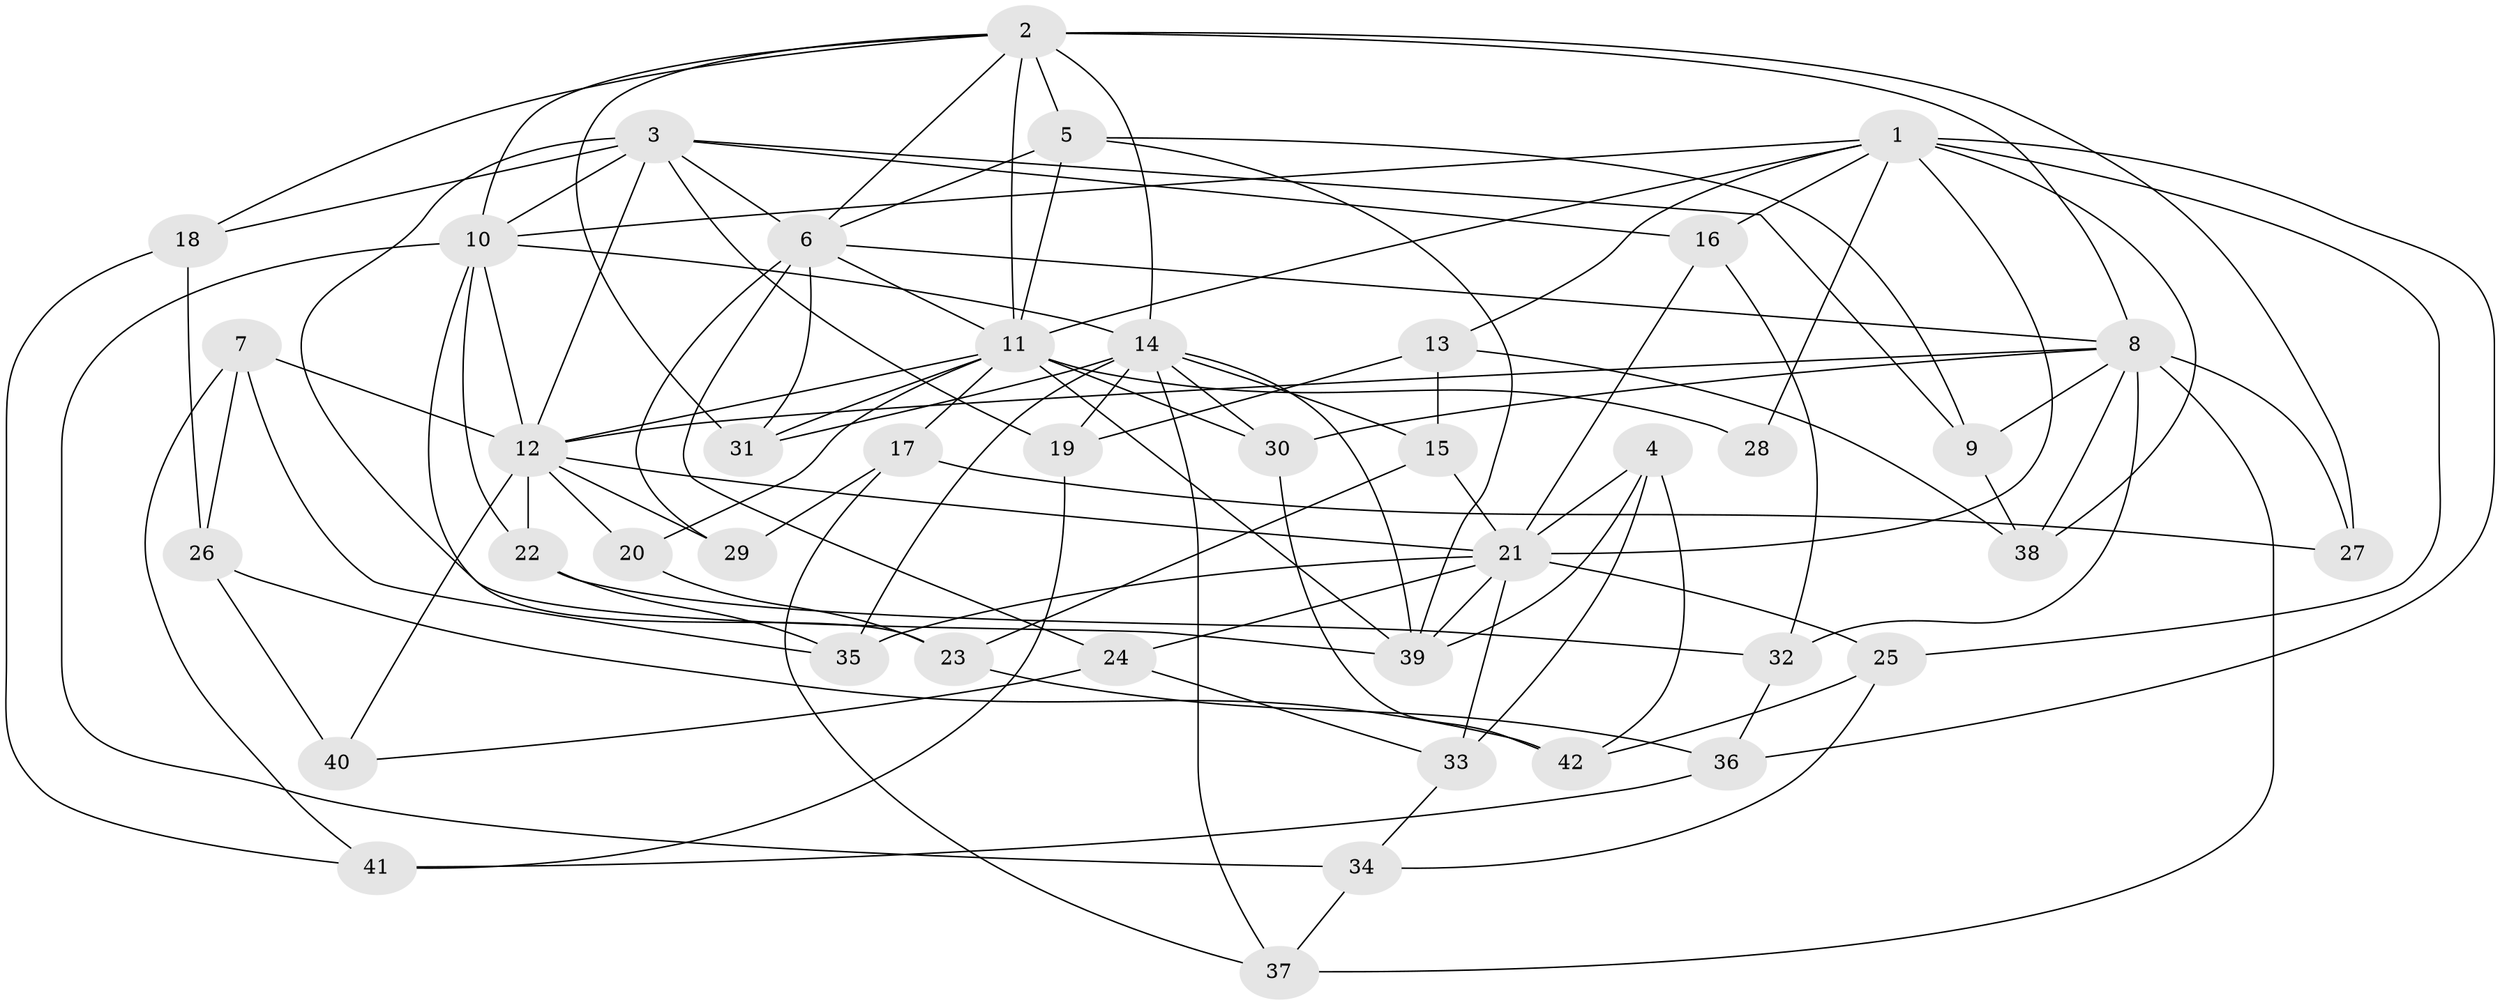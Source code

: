 // original degree distribution, {4: 1.0}
// Generated by graph-tools (version 1.1) at 2025/38/03/09/25 02:38:03]
// undirected, 42 vertices, 108 edges
graph export_dot {
graph [start="1"]
  node [color=gray90,style=filled];
  1;
  2;
  3;
  4;
  5;
  6;
  7;
  8;
  9;
  10;
  11;
  12;
  13;
  14;
  15;
  16;
  17;
  18;
  19;
  20;
  21;
  22;
  23;
  24;
  25;
  26;
  27;
  28;
  29;
  30;
  31;
  32;
  33;
  34;
  35;
  36;
  37;
  38;
  39;
  40;
  41;
  42;
  1 -- 10 [weight=1.0];
  1 -- 11 [weight=2.0];
  1 -- 13 [weight=1.0];
  1 -- 16 [weight=1.0];
  1 -- 21 [weight=1.0];
  1 -- 25 [weight=1.0];
  1 -- 28 [weight=3.0];
  1 -- 36 [weight=1.0];
  1 -- 38 [weight=1.0];
  2 -- 5 [weight=1.0];
  2 -- 6 [weight=1.0];
  2 -- 8 [weight=1.0];
  2 -- 10 [weight=1.0];
  2 -- 11 [weight=1.0];
  2 -- 14 [weight=2.0];
  2 -- 18 [weight=1.0];
  2 -- 27 [weight=1.0];
  2 -- 31 [weight=1.0];
  3 -- 6 [weight=2.0];
  3 -- 9 [weight=1.0];
  3 -- 10 [weight=1.0];
  3 -- 12 [weight=1.0];
  3 -- 16 [weight=1.0];
  3 -- 18 [weight=1.0];
  3 -- 19 [weight=1.0];
  3 -- 39 [weight=2.0];
  4 -- 21 [weight=1.0];
  4 -- 33 [weight=1.0];
  4 -- 39 [weight=1.0];
  4 -- 42 [weight=1.0];
  5 -- 6 [weight=1.0];
  5 -- 9 [weight=1.0];
  5 -- 11 [weight=1.0];
  5 -- 39 [weight=2.0];
  6 -- 8 [weight=1.0];
  6 -- 11 [weight=1.0];
  6 -- 24 [weight=1.0];
  6 -- 29 [weight=2.0];
  6 -- 31 [weight=1.0];
  7 -- 12 [weight=1.0];
  7 -- 26 [weight=1.0];
  7 -- 35 [weight=1.0];
  7 -- 41 [weight=1.0];
  8 -- 9 [weight=1.0];
  8 -- 12 [weight=1.0];
  8 -- 27 [weight=2.0];
  8 -- 30 [weight=1.0];
  8 -- 32 [weight=1.0];
  8 -- 37 [weight=1.0];
  8 -- 38 [weight=1.0];
  9 -- 38 [weight=1.0];
  10 -- 12 [weight=1.0];
  10 -- 14 [weight=1.0];
  10 -- 22 [weight=1.0];
  10 -- 23 [weight=1.0];
  10 -- 34 [weight=1.0];
  11 -- 12 [weight=1.0];
  11 -- 17 [weight=1.0];
  11 -- 20 [weight=1.0];
  11 -- 28 [weight=1.0];
  11 -- 30 [weight=1.0];
  11 -- 31 [weight=1.0];
  11 -- 39 [weight=1.0];
  12 -- 20 [weight=2.0];
  12 -- 21 [weight=1.0];
  12 -- 22 [weight=1.0];
  12 -- 29 [weight=1.0];
  12 -- 40 [weight=2.0];
  13 -- 15 [weight=1.0];
  13 -- 19 [weight=1.0];
  13 -- 38 [weight=1.0];
  14 -- 15 [weight=1.0];
  14 -- 19 [weight=1.0];
  14 -- 30 [weight=1.0];
  14 -- 31 [weight=1.0];
  14 -- 35 [weight=1.0];
  14 -- 37 [weight=1.0];
  14 -- 39 [weight=1.0];
  15 -- 21 [weight=1.0];
  15 -- 23 [weight=1.0];
  16 -- 21 [weight=1.0];
  16 -- 32 [weight=1.0];
  17 -- 27 [weight=1.0];
  17 -- 29 [weight=1.0];
  17 -- 37 [weight=1.0];
  18 -- 26 [weight=1.0];
  18 -- 41 [weight=1.0];
  19 -- 41 [weight=1.0];
  20 -- 23 [weight=1.0];
  21 -- 24 [weight=1.0];
  21 -- 25 [weight=1.0];
  21 -- 33 [weight=1.0];
  21 -- 35 [weight=1.0];
  21 -- 39 [weight=1.0];
  22 -- 32 [weight=1.0];
  22 -- 35 [weight=1.0];
  23 -- 36 [weight=1.0];
  24 -- 33 [weight=1.0];
  24 -- 40 [weight=1.0];
  25 -- 34 [weight=1.0];
  25 -- 42 [weight=1.0];
  26 -- 40 [weight=1.0];
  26 -- 42 [weight=1.0];
  30 -- 42 [weight=1.0];
  32 -- 36 [weight=1.0];
  33 -- 34 [weight=1.0];
  34 -- 37 [weight=1.0];
  36 -- 41 [weight=1.0];
}
